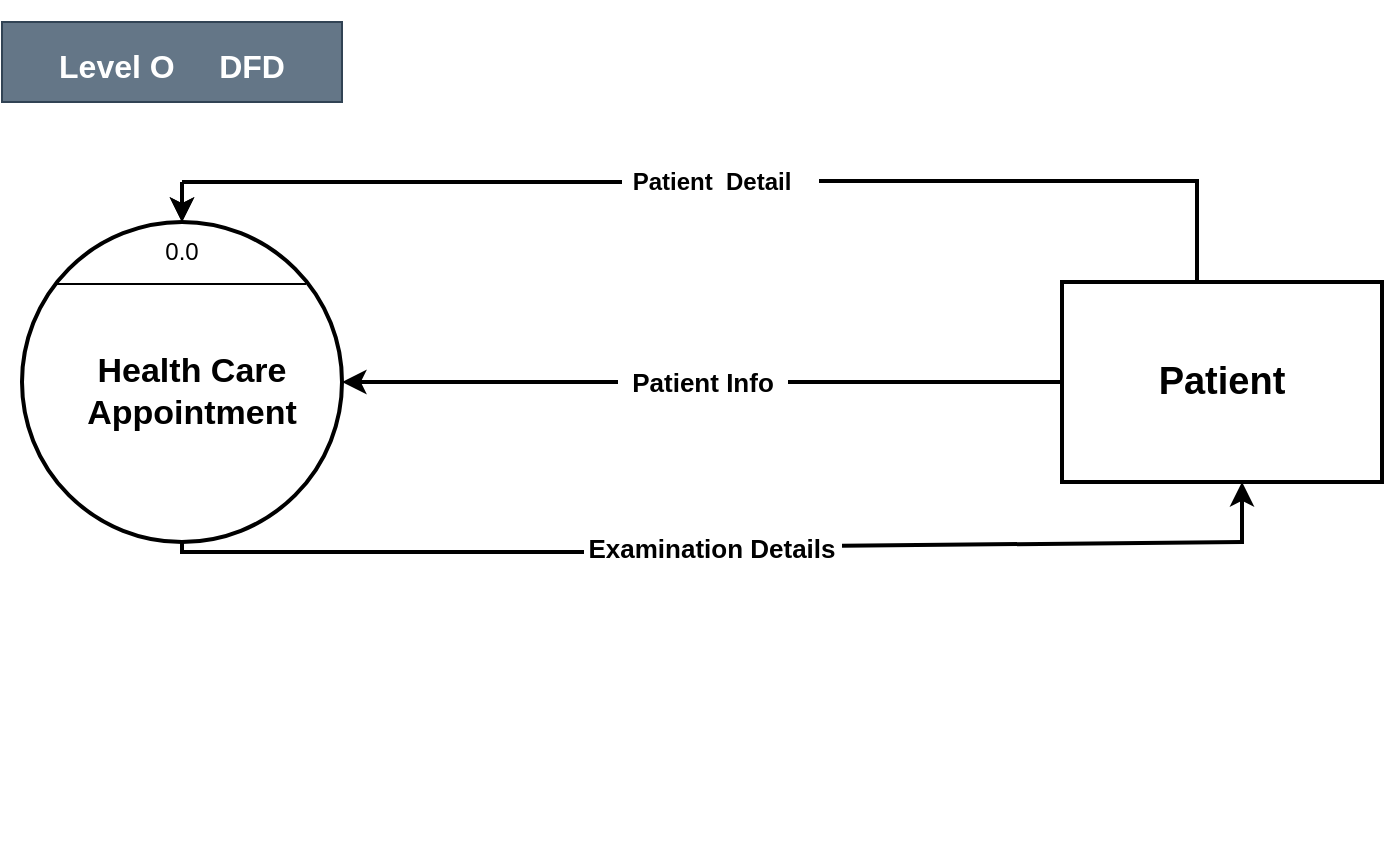 <mxfile version="22.0.4" type="github">
  <diagram name="Page-1" id="b5CWxy5YScdNEs6NaXkN">
    <mxGraphModel dx="880" dy="1578" grid="1" gridSize="10" guides="1" tooltips="1" connect="1" arrows="1" fold="1" page="1" pageScale="1" pageWidth="850" pageHeight="1100" math="0" shadow="0">
      <root>
        <mxCell id="0" />
        <mxCell id="1" parent="0" />
        <mxCell id="o7W53GxlOv8haHHmPFIl-1" value="&lt;pre&gt;&lt;br&gt;&lt;/pre&gt;" style="ellipse;whiteSpace=wrap;html=1;strokeWidth=2;" vertex="1" parent="1">
          <mxGeometry x="100" y="100" width="160" height="160" as="geometry" />
        </mxCell>
        <mxCell id="o7W53GxlOv8haHHmPFIl-4" value="" style="rounded=0;whiteSpace=wrap;html=1;strokeWidth=2;" vertex="1" parent="1">
          <mxGeometry x="620" y="130" width="160" height="100" as="geometry" />
        </mxCell>
        <mxCell id="o7W53GxlOv8haHHmPFIl-7" value="" style="endArrow=none;html=1;rounded=0;exitX=0.088;exitY=0.194;exitDx=0;exitDy=0;exitPerimeter=0;" edge="1" parent="1">
          <mxGeometry width="50" height="50" relative="1" as="geometry">
            <mxPoint x="116.08" y="131.04" as="sourcePoint" />
            <mxPoint x="242" y="131" as="targetPoint" />
            <Array as="points" />
          </mxGeometry>
        </mxCell>
        <mxCell id="o7W53GxlOv8haHHmPFIl-8" value="0.0" style="text;html=1;strokeColor=none;fillColor=none;align=center;verticalAlign=middle;whiteSpace=wrap;rounded=0;" vertex="1" parent="1">
          <mxGeometry x="150" y="100" width="60" height="30" as="geometry" />
        </mxCell>
        <mxCell id="o7W53GxlOv8haHHmPFIl-9" value="&lt;font style=&quot;font-size: 17px;&quot;&gt;&lt;b&gt;Health Care&lt;br&gt;Appointment&lt;/b&gt;&lt;/font&gt;" style="text;html=1;strokeColor=none;fillColor=none;align=center;verticalAlign=middle;whiteSpace=wrap;rounded=0;" vertex="1" parent="1">
          <mxGeometry x="120" y="150" width="130" height="70" as="geometry" />
        </mxCell>
        <mxCell id="o7W53GxlOv8haHHmPFIl-10" value="&lt;font style=&quot;font-size: 19px;&quot;&gt;&lt;b&gt;Patient&lt;/b&gt;&lt;/font&gt;" style="text;html=1;strokeColor=none;fillColor=none;align=center;verticalAlign=middle;whiteSpace=wrap;rounded=0;" vertex="1" parent="1">
          <mxGeometry x="660" y="160" width="80" height="40" as="geometry" />
        </mxCell>
        <mxCell id="o7W53GxlOv8haHHmPFIl-12" value="" style="shape=partialRectangle;whiteSpace=wrap;html=1;bottom=0;right=0;fillColor=none;rotation=90;strokeWidth=2;" vertex="1" parent="1">
          <mxGeometry x="568.5" y="10.5" width="50" height="188" as="geometry" />
        </mxCell>
        <mxCell id="o7W53GxlOv8haHHmPFIl-14" value="&lt;b&gt;Patient&amp;nbsp; Detail&lt;/b&gt;" style="text;html=1;strokeColor=none;fillColor=none;align=center;verticalAlign=middle;whiteSpace=wrap;rounded=0;" vertex="1" parent="1">
          <mxGeometry x="400" y="70" width="90" height="20" as="geometry" />
        </mxCell>
        <mxCell id="o7W53GxlOv8haHHmPFIl-15" value="" style="endArrow=classic;html=1;rounded=0;entryX=0.25;entryY=0;entryDx=0;entryDy=0;strokeWidth=2;" edge="1" parent="1">
          <mxGeometry width="50" height="50" relative="1" as="geometry">
            <mxPoint x="180" y="80" as="sourcePoint" />
            <mxPoint x="180" y="100" as="targetPoint" />
            <Array as="points" />
          </mxGeometry>
        </mxCell>
        <mxCell id="o7W53GxlOv8haHHmPFIl-16" value="" style="endArrow=none;html=1;rounded=0;strokeWidth=2;entryX=0;entryY=0.5;entryDx=0;entryDy=0;" edge="1" parent="1" target="o7W53GxlOv8haHHmPFIl-14">
          <mxGeometry width="50" height="50" relative="1" as="geometry">
            <mxPoint x="180" y="80" as="sourcePoint" />
            <mxPoint x="390" y="80" as="targetPoint" />
          </mxGeometry>
        </mxCell>
        <mxCell id="o7W53GxlOv8haHHmPFIl-18" value="" style="endArrow=classic;html=1;rounded=0;strokeWidth=2;exitX=0;exitY=0.5;exitDx=0;exitDy=0;entryX=1;entryY=0.5;entryDx=0;entryDy=0;" edge="1" parent="1" source="o7W53GxlOv8haHHmPFIl-4" target="o7W53GxlOv8haHHmPFIl-1">
          <mxGeometry relative="1" as="geometry">
            <mxPoint x="620" y="177" as="sourcePoint" />
            <mxPoint x="260.0" y="172.96" as="targetPoint" />
          </mxGeometry>
        </mxCell>
        <mxCell id="o7W53GxlOv8haHHmPFIl-19" value="&lt;font size=&quot;1&quot; style=&quot;&quot;&gt;&lt;b style=&quot;font-size: 13px;&quot;&gt;&amp;nbsp; Patient Info&amp;nbsp;&amp;nbsp;&lt;/b&gt;&lt;/font&gt;" style="edgeLabel;resizable=0;html=1;align=center;verticalAlign=middle;" connectable="0" vertex="1" parent="o7W53GxlOv8haHHmPFIl-18">
          <mxGeometry relative="1" as="geometry" />
        </mxCell>
        <mxCell id="o7W53GxlOv8haHHmPFIl-27" value="" style="endArrow=classic;html=1;rounded=0;entryX=0.25;entryY=0;entryDx=0;entryDy=0;strokeWidth=2;" edge="1" parent="1">
          <mxGeometry width="50" height="50" relative="1" as="geometry">
            <mxPoint x="180" y="80" as="sourcePoint" />
            <mxPoint x="180" y="100" as="targetPoint" />
            <Array as="points" />
          </mxGeometry>
        </mxCell>
        <mxCell id="o7W53GxlOv8haHHmPFIl-28" value="" style="endArrow=none;html=1;rounded=0;strokeWidth=2;" edge="1" parent="1">
          <mxGeometry width="50" height="50" relative="1" as="geometry">
            <mxPoint x="180" y="80" as="sourcePoint" />
            <mxPoint x="380" y="80" as="targetPoint" />
          </mxGeometry>
        </mxCell>
        <mxCell id="o7W53GxlOv8haHHmPFIl-29" value="" style="endArrow=none;html=1;rounded=0;strokeWidth=2;" edge="1" parent="1" target="o7W53GxlOv8haHHmPFIl-34">
          <mxGeometry width="50" height="50" relative="1" as="geometry">
            <mxPoint x="710" y="260" as="sourcePoint" />
            <mxPoint x="490" y="260" as="targetPoint" />
          </mxGeometry>
        </mxCell>
        <mxCell id="o7W53GxlOv8haHHmPFIl-30" value="" style="endArrow=classic;html=1;rounded=0;entryX=0.25;entryY=0;entryDx=0;entryDy=0;strokeWidth=2;" edge="1" parent="1">
          <mxGeometry width="50" height="50" relative="1" as="geometry">
            <mxPoint x="710" y="261" as="sourcePoint" />
            <mxPoint x="710" y="230" as="targetPoint" />
            <Array as="points" />
          </mxGeometry>
        </mxCell>
        <mxCell id="o7W53GxlOv8haHHmPFIl-34" value="&lt;b&gt;&lt;font style=&quot;font-size: 13px;&quot;&gt;Examination Details&lt;/font&gt;&lt;/b&gt;" style="text;html=1;strokeColor=none;fillColor=none;align=center;verticalAlign=middle;whiteSpace=wrap;rounded=0;" vertex="1" parent="1">
          <mxGeometry x="380" y="250" width="130" height="25" as="geometry" />
        </mxCell>
        <mxCell id="o7W53GxlOv8haHHmPFIl-39" value="" style="shape=partialRectangle;whiteSpace=wrap;html=1;top=0;left=0;fillColor=none;rotation=90;strokeWidth=2;" vertex="1" parent="1">
          <mxGeometry x="277.5" y="162.5" width="5" height="200" as="geometry" />
        </mxCell>
        <mxCell id="o7W53GxlOv8haHHmPFIl-44" value="&lt;h1&gt;&lt;br&gt;&lt;/h1&gt;" style="text;html=1;strokeColor=none;fillColor=none;spacing=5;spacingTop=-20;whiteSpace=wrap;overflow=hidden;rounded=0;movable=0;resizable=0;rotatable=0;deletable=0;editable=0;locked=1;connectable=0;" vertex="1" parent="1">
          <mxGeometry x="360" y="300" width="190" height="120" as="geometry" />
        </mxCell>
        <mxCell id="o7W53GxlOv8haHHmPFIl-45" value="&lt;h1&gt;&lt;b&gt;&lt;font style=&quot;font-size: 16px;&quot;&gt;Level O&amp;nbsp; &amp;nbsp; &amp;nbsp;DFD&lt;/font&gt;&lt;/b&gt;&lt;/h1&gt;" style="text;html=1;strokeColor=#314354;fillColor=#647687;align=center;verticalAlign=middle;whiteSpace=wrap;rounded=0;fontColor=#ffffff;" vertex="1" parent="1">
          <mxGeometry x="90" width="170" height="40" as="geometry" />
        </mxCell>
      </root>
    </mxGraphModel>
  </diagram>
</mxfile>
